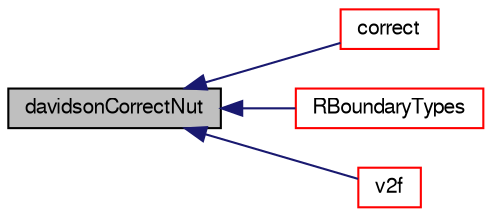 digraph "davidsonCorrectNut"
{
  bgcolor="transparent";
  edge [fontname="FreeSans",fontsize="10",labelfontname="FreeSans",labelfontsize="10"];
  node [fontname="FreeSans",fontsize="10",shape=record];
  rankdir="LR";
  Node345 [label="davidsonCorrectNut",height=0.2,width=0.4,color="black", fillcolor="grey75", style="filled", fontcolor="black"];
  Node345 -> Node346 [dir="back",color="midnightblue",fontsize="10",style="solid",fontname="FreeSans"];
  Node346 [label="correct",height=0.2,width=0.4,color="red",URL="$a30774.html#a3ae44b28050c3aa494c1d8e18cf618c1",tooltip="Solve the turbulence equations and correct the turbulence viscosity. "];
  Node345 -> Node348 [dir="back",color="midnightblue",fontsize="10",style="solid",fontname="FreeSans"];
  Node348 [label="RBoundaryTypes",height=0.2,width=0.4,color="red",URL="$a30774.html#a030133aff73a0f1f61f7ab292783450e",tooltip="Return boundary type names for the R field. "];
  Node345 -> Node350 [dir="back",color="midnightblue",fontsize="10",style="solid",fontname="FreeSans"];
  Node350 [label="v2f",height=0.2,width=0.4,color="red",URL="$a30774.html#aceaa5b9f4b1ddb9796392127fa056d59",tooltip="Construct from components. "];
}
